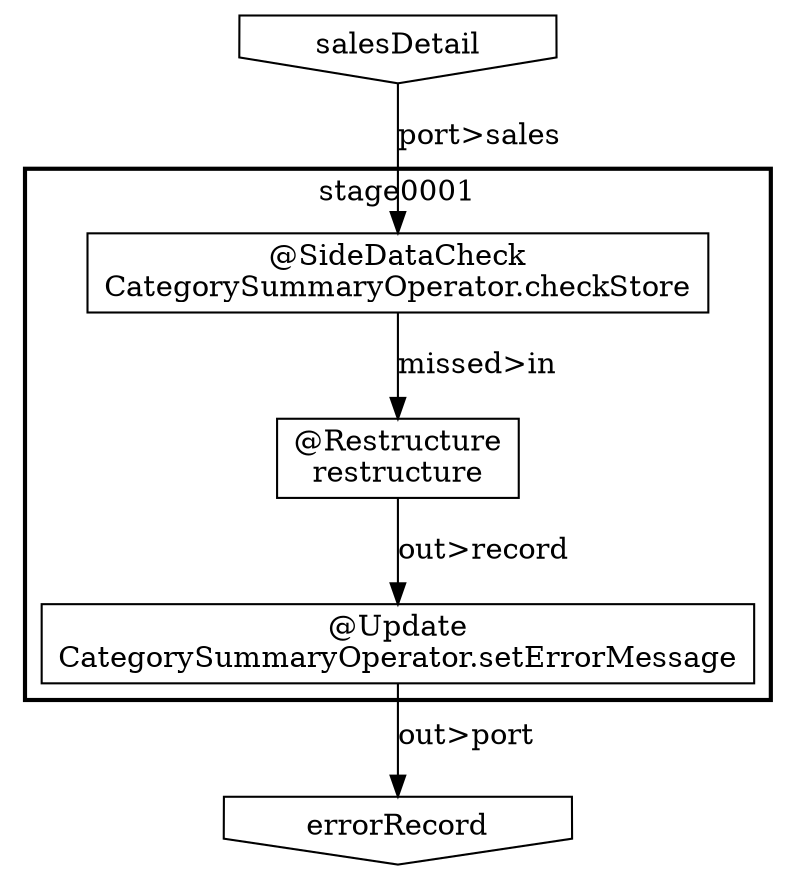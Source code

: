 digraph {
    subgraph "cluster_671b611c-0496-42ab-85c1-cc3a8c2f5a3f" {
        label = "stage0001";
        style = bold;
        "f17af3da-c325-4d72-b489-ae1970620cd2" [shape=box, label="@Restructure\nrestructure"];
        "ce66a958-07ab-4d92-9531-43161048fa5d" [shape=box, label="@SideDataCheck\nCategorySummaryOperator.checkStore"];
        "dc13e9c8-3a5b-442c-9385-579b3eec2be5" [shape=box, label="@Update\nCategorySummaryOperator.setErrorMessage"];
    }
    "3ed0ed0c-f306-4502-be98-3d8eba17e818" [shape=invhouse, label="errorRecord"];
    "77cd2bbd-24e8-44ae-bce7-beb538a82844" [shape=invhouse, label="salesDetail"];
    "77cd2bbd-24e8-44ae-bce7-beb538a82844" -> "ce66a958-07ab-4d92-9531-43161048fa5d" [label="port>sales"];
    "dc13e9c8-3a5b-442c-9385-579b3eec2be5" -> "3ed0ed0c-f306-4502-be98-3d8eba17e818" [label="out>port"];
    "f17af3da-c325-4d72-b489-ae1970620cd2" -> "dc13e9c8-3a5b-442c-9385-579b3eec2be5" [label="out>record"];
    "ce66a958-07ab-4d92-9531-43161048fa5d" -> "f17af3da-c325-4d72-b489-ae1970620cd2" [label="missed>in"];
}
